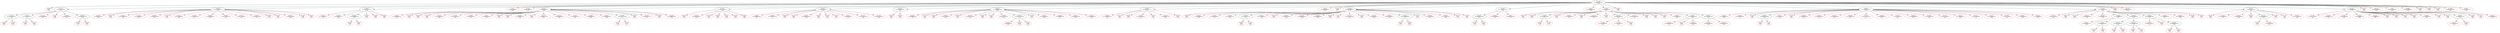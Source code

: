 digraph G
   {

node [	fontsize = 10 ];

root ;
root [label="l:94.3736%\nd:95.02047010451618%\ns:1925826"] ;
root_nl1b0 ;
root_nl1b0 [color = red label="l:92.8876%\nd:0.0%\ns:5160"] ;
root -> root_nl1b0 ;
root_nl1b1 ;
root_nl1b1 [ label="l:91.2101%\nd:91.8222738017996%\ns:16337"] ;
root -> root_nl1b1 ;
root_nl1b1_nl2b0 ;
root_nl1b1_nl2b0 [ label="l:92.7139%\nd:93.30472706766918%\ns:5586"] ;
root_nl1b1 -> root_nl1b1_nl2b0 ;
root_nl1b1_nl2b0_nl3b0 ;
root_nl1b1_nl2b0_nl3b0 [color = red label="l:92.6819%\nd:0.0%\ns:2282"] ;
root_nl1b1_nl2b0 -> root_nl1b1_nl2b0_nl3b0 ;
root_nl1b1_nl2b0_nl3b1 ;
root_nl1b1_nl2b0_nl3b1 [color = red label="l:93.7349%\nd:0.0%\ns:3304"] ;
root_nl1b1_nl2b0 -> root_nl1b1_nl2b0_nl3b1 ;
root_nl1b1_nl2b1 ;
root_nl1b1_nl2b1 [ label="l:82.7967%\nd:83.16470308187672%\ns:2174"] ;
root_nl1b1 -> root_nl1b1_nl2b1 ;
root_nl1b1_nl2b1_nl3b0 ;
root_nl1b1_nl2b1_nl3b0 [color = red label="l:95.3488%\nd:0.0%\ns:215"] ;
root_nl1b1_nl2b1 -> root_nl1b1_nl2b1_nl3b0 ;
root_nl1b1_nl2b1_nl3b1 ;
root_nl1b1_nl2b1_nl3b1 [color = red label="l:81.8275%\nd:0.0%\ns:1959"] ;
root_nl1b1_nl2b1 -> root_nl1b1_nl2b1_nl3b1 ;
root_nl1b1_nl2b2 ;
root_nl1b1_nl2b2 [color = red label="l:91.4761%\nd:90.85236444906444%\ns:1924"] ;
root_nl1b1 -> root_nl1b1_nl2b2 ;
root_nl1b1_nl2b3 ;
root_nl1b1_nl2b3 [color = red label="l:94.719%\nd:0.0%\ns:2064"] ;
root_nl1b1 -> root_nl1b1_nl2b3 ;
root_nl1b1_nl2b4 ;
root_nl1b1_nl2b4 [color = red label="l:90.2343%\nd:89.96044672954062%\ns:3287"] ;
root_nl1b1 -> root_nl1b1_nl2b4 ;
root_nl1b1_nl2b5 ;
root_nl1b1_nl2b5 [ label="l:99.8464%\nd:99.84642142857143%\ns:1302"] ;
root_nl1b1 -> root_nl1b1_nl2b5 ;
root_nl1b1_nl2b5_nl3b0 ;
root_nl1b1_nl2b5_nl3b0 [color = red label="l:99.2908%\nd:0.0%\ns:141"] ;
root_nl1b1_nl2b5 -> root_nl1b1_nl2b5_nl3b0 ;
root_nl1b1_nl2b5_nl3b1 ;
root_nl1b1_nl2b5_nl3b1 [color = red label="l:99.9139%\nd:0.0%\ns:1161"] ;
root_nl1b1_nl2b5 -> root_nl1b1_nl2b5_nl3b1 ;
root_nl1b2 ;
root_nl1b2 [ label="l:89.4763%\nd:89.61072602724234%\ns:79582"] ;
root -> root_nl1b2 ;
root_nl1b2_nl2b0 ;
root_nl1b2_nl2b0 [color = red label="l:91.0159%\nd:90.40369816346791%\ns:6044"] ;
root_nl1b2 -> root_nl1b2_nl2b0 ;
root_nl1b2_nl2b1 ;
root_nl1b2_nl2b1 [color = red label="l:89.0533%\nd:0.0%\ns:1014"] ;
root_nl1b2 -> root_nl1b2_nl2b1 ;
root_nl1b2_nl2b2 ;
root_nl1b2_nl2b2 [color = red label="l:88.9062%\nd:88.85432441679626%\ns:1929"] ;
root_nl1b2 -> root_nl1b2_nl2b2 ;
root_nl1b2_nl2b3 ;
root_nl1b2_nl2b3 [color = red label="l:87.1519%\nd:86.34516663081152%\ns:16734"] ;
root_nl1b2 -> root_nl1b2_nl2b3 ;
root_nl1b2_nl2b4 ;
root_nl1b2_nl2b4 [color = red label="l:84.9909%\nd:83.59826612744408%\ns:7109"] ;
root_nl1b2 -> root_nl1b2_nl2b4 ;
root_nl1b2_nl2b5 ;
root_nl1b2_nl2b5 [color = red label="l:93.7814%\nd:0.0%\ns:1592"] ;
root_nl1b2 -> root_nl1b2_nl2b5 ;
root_nl1b2_nl2b6 ;
root_nl1b2_nl2b6 [color = red label="l:99.1551%\nd:99.0531532993445%\ns:6865"] ;
root_nl1b2 -> root_nl1b2_nl2b6 ;
root_nl1b2_nl2b7 ;
root_nl1b2_nl2b7 [color = red label="l:74.4186%\nd:70.38514385901163%\ns:2752"] ;
root_nl1b2 -> root_nl1b2_nl2b7 ;
root_nl1b2_nl2b8 ;
root_nl1b2_nl2b8 [color = red label="l:95.689%\nd:95.03465739030024%\ns:5196"] ;
root_nl1b2 -> root_nl1b2_nl2b8 ;
root_nl1b2_nl2b9 ;
root_nl1b2_nl2b9 [color = red label="l:90.0536%\nd:88.95175363311495%\ns:3358"] ;
root_nl1b2 -> root_nl1b2_nl2b9 ;
root_nl1b2_nl2b10 ;
root_nl1b2_nl2b10 [color = red label="l:90.7573%\nd:89.9611716893204%\ns:5150"] ;
root_nl1b2 -> root_nl1b2_nl2b10 ;
root_nl1b2_nl2b11 ;
root_nl1b2_nl2b11 [color = red label="l:94.0902%\nd:93.05342078797304%\ns:1929"] ;
root_nl1b2 -> root_nl1b2_nl2b11 ;
root_nl1b2_nl2b12 ;
root_nl1b2_nl2b12 [color = red label="l:99.9189%\nd:0.0%\ns:1233"] ;
root_nl1b2 -> root_nl1b2_nl2b12 ;
root_nl1b2_nl2b13 ;
root_nl1b2_nl2b13 [color = red label="l:95.2074%\nd:0.0%\ns:1085"] ;
root_nl1b2 -> root_nl1b2_nl2b13 ;
root_nl1b2_nl2b14 ;
root_nl1b2_nl2b14 [color = red label="l:86.0528%\nd:84.95557034194937%\ns:14856"] ;
root_nl1b2 -> root_nl1b2_nl2b14 ;
root_nl1b2_nl2b15 ;
root_nl1b2_nl2b15 [color = red label="l:96.1233%\nd:0.0%\ns:1006"] ;
root_nl1b2 -> root_nl1b2_nl2b15 ;
root_nl1b2_nl2b16 ;
root_nl1b2_nl2b16 [color = red label="l:99.422%\nd:0.0%\ns:1730"] ;
root_nl1b2 -> root_nl1b2_nl2b16 ;
root_nl1b3 ;
root_nl1b3 [ label="l:97.3801%\nd:97.54291625915765%\ns:33169"] ;
root -> root_nl1b3 ;
root_nl1b3_nl2b0 ;
root_nl1b3_nl2b0 [color = red label="l:92.5647%\nd:91.7025786637931%\ns:2784"] ;
root_nl1b3 -> root_nl1b3_nl2b0 ;
root_nl1b3_nl2b1 ;
root_nl1b3_nl2b1 [color = red label="l:98.4566%\nd:98.01680096572537%\ns:23195"] ;
root_nl1b3 -> root_nl1b3_nl2b1 ;
root_nl1b3_nl2b2 ;
root_nl1b3_nl2b2 [ label="l:99.8526%\nd:99.85262298850573%\ns:3393"] ;
root_nl1b3 -> root_nl1b3_nl2b2 ;
root_nl1b3_nl2b2_nl3b0 ;
root_nl1b3_nl2b2_nl3b0 [color = red label="l:98.0769%\nd:0.0%\ns:156"] ;
root_nl1b3_nl2b2 -> root_nl1b3_nl2b2_nl3b0 ;
root_nl1b3_nl2b2_nl3b1 ;
root_nl1b3_nl2b2_nl3b1 [color = red label="l:99.9382%\nd:0.0%\ns:3237"] ;
root_nl1b3_nl2b2 -> root_nl1b3_nl2b2_nl3b1 ;
root_nl1b3_nl2b3 ;
root_nl1b3_nl2b3 [color = red label="l:89.4618%\nd:0.0%\ns:1765"] ;
root_nl1b3 -> root_nl1b3_nl2b3 ;
root_nl1b3_nl2b4 ;
root_nl1b3_nl2b4 [color = red label="l:94.6498%\nd:0.0%\ns:1028"] ;
root_nl1b3 -> root_nl1b3_nl2b4 ;
root_nl1b3_nl2b5 ;
root_nl1b3_nl2b5 [color = red label="l:99.6016%\nd:0.0%\ns:1004"] ;
root_nl1b3 -> root_nl1b3_nl2b5 ;
root_nl1b4 ;
root_nl1b4 [color = red label="l:100.0%\nd:99.9947074669995%\ns:264390"] ;
root -> root_nl1b4 ;
root_nl1b5 ;
root_nl1b5 [color = red label="l:84.7183%\nd:84.30373429101357%\ns:27497"] ;
root -> root_nl1b5 ;
root_nl1b6 ;
root_nl1b6 [ label="l:95.5614%\nd:95.80665862411881%\ns:192066"] ;
root -> root_nl1b6 ;
root_nl1b6_nl2b0 ;
root_nl1b6_nl2b0 [color = red label="l:92.616%\nd:92.02368011846002%\ns:5065"] ;
root_nl1b6 -> root_nl1b6_nl2b0 ;
root_nl1b6_nl2b1 ;
root_nl1b6_nl2b1 [color = red label="l:92.1595%\nd:0.0%\ns:1505"] ;
root_nl1b6 -> root_nl1b6_nl2b1 ;
root_nl1b6_nl2b2 ;
root_nl1b6_nl2b2 [color = red label="l:90.4194%\nd:0.0%\ns:2599"] ;
root_nl1b6 -> root_nl1b6_nl2b2 ;
root_nl1b6_nl2b3 ;
root_nl1b6_nl2b3 [color = red label="l:91.1362%\nd:0.0%\ns:1681"] ;
root_nl1b6 -> root_nl1b6_nl2b3 ;
root_nl1b6_nl2b4 ;
root_nl1b6_nl2b4 [color = red label="l:95.6755%\nd:95.11880507404578%\ns:54966"] ;
root_nl1b6 -> root_nl1b6_nl2b4 ;
root_nl1b6_nl2b5 ;
root_nl1b6_nl2b5 [color = red label="l:97.2479%\nd:96.67200128715386%\ns:11809"] ;
root_nl1b6 -> root_nl1b6_nl2b5 ;
root_nl1b6_nl2b6 ;
root_nl1b6_nl2b6 [color = red label="l:97.8885%\nd:97.49831227909112%\ns:4357"] ;
root_nl1b6 -> root_nl1b6_nl2b6 ;
root_nl1b6_nl2b7 ;
root_nl1b6_nl2b7 [color = red label="l:98.12%\nd:97.92939440610004%\ns:15213"] ;
root_nl1b6 -> root_nl1b6_nl2b7 ;
root_nl1b6_nl2b8 ;
root_nl1b6_nl2b8 [color = red label="l:96.5058%\nd:0.0%\ns:1202"] ;
root_nl1b6 -> root_nl1b6_nl2b8 ;
root_nl1b6_nl2b9 ;
root_nl1b6_nl2b9 [color = red label="l:88.3076%\nd:0.0%\ns:2523"] ;
root_nl1b6 -> root_nl1b6_nl2b9 ;
root_nl1b6_nl2b10 ;
root_nl1b6_nl2b10 [color = red label="l:95.9758%\nd:95.5105656199116%\ns:4299"] ;
root_nl1b6 -> root_nl1b6_nl2b10 ;
root_nl1b6_nl2b11 ;
root_nl1b6_nl2b11 [color = red label="l:92.4431%\nd:0.0%\ns:3295"] ;
root_nl1b6 -> root_nl1b6_nl2b11 ;
root_nl1b6_nl2b12 ;
root_nl1b6_nl2b12 [color = red label="l:96.1377%\nd:95.8895661237785%\ns:6447"] ;
root_nl1b6 -> root_nl1b6_nl2b12 ;
root_nl1b6_nl2b13 ;
root_nl1b6_nl2b13 [color = red label="l:91.0184%\nd:89.09850831385643%\ns:5990"] ;
root_nl1b6 -> root_nl1b6_nl2b13 ;
root_nl1b6_nl2b14 ;
root_nl1b6_nl2b14 [color = red label="l:91.943%\nd:91.49214784758581%\ns:6876"] ;
root_nl1b6 -> root_nl1b6_nl2b14 ;
root_nl1b6_nl2b15 ;
root_nl1b6_nl2b15 [color = red label="l:96.1006%\nd:95.36284900964012%\ns:32261"] ;
root_nl1b6 -> root_nl1b6_nl2b15 ;
root_nl1b6_nl2b16 ;
root_nl1b6_nl2b16 [color = red label="l:96.5762%\nd:96.11399536078062%\ns:11683"] ;
root_nl1b6 -> root_nl1b6_nl2b16 ;
root_nl1b6_nl2b17 ;
root_nl1b6_nl2b17 [ label="l:99.4526%\nd:99.45261772151899%\ns:2923"] ;
root_nl1b6 -> root_nl1b6_nl2b17 ;
root_nl1b6_nl2b17_nl3b0 ;
root_nl1b6_nl2b17_nl3b0 [color = red label="l:99.1252%\nd:0.0%\ns:1486"] ;
root_nl1b6_nl2b17 -> root_nl1b6_nl2b17_nl3b0 ;
root_nl1b6_nl2b17_nl3b1 ;
root_nl1b6_nl2b17_nl3b1 [color = red label="l:99.7912%\nd:0.0%\ns:1437"] ;
root_nl1b6_nl2b17 -> root_nl1b6_nl2b17_nl3b1 ;
root_nl1b6_nl2b18 ;
root_nl1b6_nl2b18 [color = red label="l:80.3922%\nd:0.0%\ns:1020"] ;
root_nl1b6 -> root_nl1b6_nl2b18 ;
root_nl1b6_nl2b19 ;
root_nl1b6_nl2b19 [color = red label="l:98.7051%\nd:98.64708933127174%\ns:5174"] ;
root_nl1b6 -> root_nl1b6_nl2b19 ;
root_nl1b6_nl2b20 ;
root_nl1b6_nl2b20 [color = red label="l:99.8594%\nd:0.0%\ns:2133"] ;
root_nl1b6 -> root_nl1b6_nl2b20 ;
root_nl1b6_nl2b21 ;
root_nl1b6_nl2b21 [color = red label="l:99.5578%\nd:99.50246843559978%\ns:9045"] ;
root_nl1b6 -> root_nl1b6_nl2b21 ;
root_nl1b7 ;
root_nl1b7 [ label="l:97.3016%\nd:97.37917134790291%\ns:23199"] ;
root -> root_nl1b7 ;
root_nl1b7_nl2b0 ;
root_nl1b7_nl2b0 [color = red label="l:92.2326%\nd:0.0%\ns:2150"] ;
root_nl1b7 -> root_nl1b7_nl2b0 ;
root_nl1b7_nl2b1 ;
root_nl1b7_nl2b1 [color = red label="l:98.4831%\nd:98.40246118283041%\ns:12394"] ;
root_nl1b7 -> root_nl1b7_nl2b1 ;
root_nl1b7_nl2b2 ;
root_nl1b7_nl2b2 [color = red label="l:95.0276%\nd:0.0%\ns:2353"] ;
root_nl1b7 -> root_nl1b7_nl2b2 ;
root_nl1b7_nl2b3 ;
root_nl1b7_nl2b3 [color = red label="l:98.2906%\nd:0.0%\ns:1053"] ;
root_nl1b7 -> root_nl1b7_nl2b3 ;
root_nl1b7_nl2b4 ;
root_nl1b7_nl2b4 [color = red label="l:97.6831%\nd:0.0%\ns:1338"] ;
root_nl1b7 -> root_nl1b7_nl2b4 ;
root_nl1b7_nl2b5 ;
root_nl1b7_nl2b5 [color = red label="l:96.4333%\nd:0.0%\ns:2243"] ;
root_nl1b7 -> root_nl1b7_nl2b5 ;
root_nl1b7_nl2b6 ;
root_nl1b7_nl2b6 [color = red label="l:99.5803%\nd:0.0%\ns:1668"] ;
root_nl1b7 -> root_nl1b7_nl2b6 ;
root_nl1b8 ;
root_nl1b8 [ label="l:98.2335%\nd:98.37836763023537%\ns:136714"] ;
root -> root_nl1b8 ;
root_nl1b8_nl2b0 ;
root_nl1b8_nl2b0 [color = red label="l:94.418%\nd:93.63595996012882%\ns:6521"] ;
root_nl1b8 -> root_nl1b8_nl2b0 ;
root_nl1b8_nl2b1 ;
root_nl1b8_nl2b1 [color = red label="l:96.5536%\nd:96.26194125132557%\ns:3772"] ;
root_nl1b8 -> root_nl1b8_nl2b1 ;
root_nl1b8_nl2b2 ;
root_nl1b8_nl2b2 [color = red label="l:96.9638%\nd:0.0%\ns:1021"] ;
root_nl1b8 -> root_nl1b8_nl2b2 ;
root_nl1b8_nl2b3 ;
root_nl1b8_nl2b3 [color = red label="l:94.7297%\nd:0.0%\ns:2201"] ;
root_nl1b8 -> root_nl1b8_nl2b3 ;
root_nl1b8_nl2b4 ;
root_nl1b8_nl2b4 [color = red label="l:99.1465%\nd:98.91435690326445%\ns:13356"] ;
root_nl1b8 -> root_nl1b8_nl2b4 ;
root_nl1b8_nl2b5 ;
root_nl1b8_nl2b5 [color = red label="l:97.9622%\nd:0.0%\ns:2061"] ;
root_nl1b8 -> root_nl1b8_nl2b5 ;
root_nl1b8_nl2b6 ;
root_nl1b8_nl2b6 [color = red label="l:96.4502%\nd:0.0%\ns:1324"] ;
root_nl1b8 -> root_nl1b8_nl2b6 ;
root_nl1b8_nl2b7 ;
root_nl1b8_nl2b7 [color = red label="l:98.0737%\nd:0.0%\ns:1817"] ;
root_nl1b8 -> root_nl1b8_nl2b7 ;
root_nl1b8_nl2b8 ;
root_nl1b8_nl2b8 [color = red label="l:99.023%\nd:98.652958166156%\ns:17297"] ;
root_nl1b8 -> root_nl1b8_nl2b8 ;
root_nl1b8_nl2b9 ;
root_nl1b8_nl2b9 [color = red label="l:96.3112%\nd:95.50537632511288%\ns:14395"] ;
root_nl1b8 -> root_nl1b8_nl2b9 ;
root_nl1b8_nl2b10 ;
root_nl1b8_nl2b10 [color = red label="l:99.1254%\nd:98.89374972789209%\ns:72949"] ;
root_nl1b8 -> root_nl1b8_nl2b10 ;
root_nl1b9 ;
root_nl1b9 [ label="l:93.2927%\nd:93.61206306620208%\ns:3444"] ;
root -> root_nl1b9 ;
root_nl1b9_nl2b0 ;
root_nl1b9_nl2b0 [color = red label="l:93.6433%\nd:0.0%\ns:2344"] ;
root_nl1b9 -> root_nl1b9_nl2b0 ;
root_nl1b9_nl2b1 ;
root_nl1b9_nl2b1 [color = red label="l:93.5455%\nd:0.0%\ns:1100"] ;
root_nl1b9 -> root_nl1b9_nl2b1 ;
root_nl1b10 ;
root_nl1b10 [ label="l:95.8442%\nd:96.10983904571218%\ns:126859"] ;
root -> root_nl1b10 ;
root_nl1b10_nl2b0 ;
root_nl1b10_nl2b0 [color = red label="l:95.2642%\nd:94.93568409526416%\ns:7306"] ;
root_nl1b10 -> root_nl1b10_nl2b0 ;
root_nl1b10_nl2b1 ;
root_nl1b10_nl2b1 [color = red label="l:94.7013%\nd:0.0%\ns:2812"] ;
root_nl1b10 -> root_nl1b10_nl2b1 ;
root_nl1b10_nl2b2 ;
root_nl1b10_nl2b2 [color = red label="l:92.1906%\nd:0.0%\ns:3022"] ;
root_nl1b10 -> root_nl1b10_nl2b2 ;
root_nl1b10_nl2b3 ;
root_nl1b10_nl2b3 [color = red label="l:99.2096%\nd:98.9422176333837%\ns:8603"] ;
root_nl1b10 -> root_nl1b10_nl2b3 ;
root_nl1b10_nl2b4 ;
root_nl1b10_nl2b4 [color = red label="l:98.9483%\nd:0.0%\ns:1141"] ;
root_nl1b10 -> root_nl1b10_nl2b4 ;
root_nl1b10_nl2b5 ;
root_nl1b10_nl2b5 [color = red label="l:96.1938%\nd:95.66278017260456%\ns:4519"] ;
root_nl1b10 -> root_nl1b10_nl2b5 ;
root_nl1b10_nl2b6 ;
root_nl1b10_nl2b6 [color = red label="l:99.5681%\nd:0.0%\ns:2084"] ;
root_nl1b10 -> root_nl1b10_nl2b6 ;
root_nl1b10_nl2b7 ;
root_nl1b10_nl2b7 [color = red label="l:95.2917%\nd:0.0%\ns:2400"] ;
root_nl1b10 -> root_nl1b10_nl2b7 ;
root_nl1b10_nl2b8 ;
root_nl1b10_nl2b8 [color = red label="l:95.4993%\nd:94.82527718759722%\ns:48215"] ;
root_nl1b10 -> root_nl1b10_nl2b8 ;
root_nl1b10_nl2b9 ;
root_nl1b10_nl2b9 [ label="l:94.5845%\nd:94.61251475256769%\ns:10710"] ;
root_nl1b10 -> root_nl1b10_nl2b9 ;
root_nl1b10_nl2b9_nl3b0 ;
root_nl1b10_nl2b9_nl3b0 [color = red label="l:94.3973%\nd:94.33038640625%\ns:4480"] ;
root_nl1b10_nl2b9 -> root_nl1b10_nl2b9_nl3b0 ;
root_nl1b10_nl2b9_nl3b1 ;
root_nl1b10_nl2b9_nl3b1 [color = red label="l:94.5405%\nd:0.0%\ns:2546"] ;
root_nl1b10_nl2b9 -> root_nl1b10_nl2b9_nl3b1 ;
root_nl1b10_nl2b9_nl3b2 ;
root_nl1b10_nl2b9_nl3b2 [color = red label="l:94.924%\nd:0.0%\ns:3684"] ;
root_nl1b10_nl2b9 -> root_nl1b10_nl2b9_nl3b2 ;
root_nl1b10_nl2b10 ;
root_nl1b10_nl2b10 [color = red label="l:92.3359%\nd:0.0%\ns:2179"] ;
root_nl1b10 -> root_nl1b10_nl2b10 ;
root_nl1b10_nl2b11 ;
root_nl1b10_nl2b11 [color = red label="l:95.8707%\nd:95.32768274638421%\ns:18599"] ;
root_nl1b10 -> root_nl1b10_nl2b11 ;
root_nl1b10_nl2b12 ;
root_nl1b10_nl2b12 [color = red label="l:98.6369%\nd:98.54600699745548%\ns:5502"] ;
root_nl1b10 -> root_nl1b10_nl2b12 ;
root_nl1b10_nl2b13 ;
root_nl1b10_nl2b13 [color = red label="l:99.2301%\nd:99.20988071312803%\ns:4936"] ;
root_nl1b10 -> root_nl1b10_nl2b13 ;
root_nl1b10_nl2b14 ;
root_nl1b10_nl2b14 [color = red label="l:99.2755%\nd:99.21344309666736%\ns:4831"] ;
root_nl1b10 -> root_nl1b10_nl2b14 ;
root_nl1b11 ;
root_nl1b11 [ label="l:94.4858%\nd:94.85602377511773%\ns:27819"] ;
root -> root_nl1b11 ;
root_nl1b11_nl2b0 ;
root_nl1b11_nl2b0 [color = red label="l:92.2446%\nd:91.25032838677603%\ns:4023"] ;
root_nl1b11 -> root_nl1b11_nl2b0 ;
root_nl1b11_nl2b1 ;
root_nl1b11_nl2b1 [color = red label="l:84.0271%\nd:0.0%\ns:3243"] ;
root_nl1b11 -> root_nl1b11_nl2b1 ;
root_nl1b11_nl2b2 ;
root_nl1b11_nl2b2 [color = red label="l:96.0933%\nd:0.0%\ns:1715"] ;
root_nl1b11 -> root_nl1b11_nl2b2 ;
root_nl1b11_nl2b3 ;
root_nl1b11_nl2b3 [color = red label="l:99.194%\nd:99.02672725060827%\ns:6576"] ;
root_nl1b11 -> root_nl1b11_nl2b3 ;
root_nl1b11_nl2b4 ;
root_nl1b11_nl2b4 [color = red label="l:95.9407%\nd:0.0%\ns:1281"] ;
root_nl1b11 -> root_nl1b11_nl2b4 ;
root_nl1b11_nl2b5 ;
root_nl1b11_nl2b5 [color = red label="l:95.7467%\nd:95.48283503957784%\ns:9475"] ;
root_nl1b11 -> root_nl1b11_nl2b5 ;
root_nl1b11_nl2b6 ;
root_nl1b11_nl2b6 [color = red label="l:98.2736%\nd:0.0%\ns:1506"] ;
root_nl1b11 -> root_nl1b11_nl2b6 ;
root_nl1b12 ;
root_nl1b12 [color = red label="l:99.078%\nd:99.01960619400077%\ns:15402"] ;
root -> root_nl1b12 ;
root_nl1b13 ;
root_nl1b13 [color = red label="l:92.3673%\nd:0.0%\ns:6577"] ;
root -> root_nl1b13 ;
root_nl1b14 ;
root_nl1b14 [ label="l:92.1626%\nd:92.9310915988659%\ns:270523"] ;
root -> root_nl1b14 ;
root_nl1b14_nl2b0 ;
root_nl1b14_nl2b0 [color = red label="l:88.8536%\nd:0.0%\ns:4719"] ;
root_nl1b14 -> root_nl1b14_nl2b0 ;
root_nl1b14_nl2b1 ;
root_nl1b14_nl2b1 [color = red label="l:94.4557%\nd:93.9536348894349%\ns:9361"] ;
root_nl1b14 -> root_nl1b14_nl2b1 ;
root_nl1b14_nl2b2 ;
root_nl1b14_nl2b2 [color = red label="l:95.4729%\nd:94.86113392878991%\ns:8173"] ;
root_nl1b14 -> root_nl1b14_nl2b2 ;
root_nl1b14_nl2b3 ;
root_nl1b14_nl2b3 [color = red label="l:90.7845%\nd:90.53202144274121%\ns:5545"] ;
root_nl1b14 -> root_nl1b14_nl2b3 ;
root_nl1b14_nl2b4 ;
root_nl1b14_nl2b4 [ label="l:90.9555%\nd:90.97505377673141%\ns:5097"] ;
root_nl1b14 -> root_nl1b14_nl2b4 ;
root_nl1b14_nl2b4_nl3b0 ;
root_nl1b14_nl2b4_nl3b0 [color = red label="l:89.8987%\nd:0.0%\ns:4049"] ;
root_nl1b14_nl2b4 -> root_nl1b14_nl2b4_nl3b0 ;
root_nl1b14_nl2b4_nl3b1 ;
root_nl1b14_nl2b4_nl3b1 [color = red label="l:95.1336%\nd:0.0%\ns:1048"] ;
root_nl1b14_nl2b4 -> root_nl1b14_nl2b4_nl3b1 ;
root_nl1b14_nl2b5 ;
root_nl1b14_nl2b5 [color = red label="l:88.8112%\nd:88.75010528430431%\ns:11449"] ;
root_nl1b14 -> root_nl1b14_nl2b5 ;
root_nl1b14_nl2b6 ;
root_nl1b14_nl2b6 [color = red label="l:94.5575%\nd:0.0%\ns:5751"] ;
root_nl1b14 -> root_nl1b14_nl2b6 ;
root_nl1b14_nl2b7 ;
root_nl1b14_nl2b7 [color = red label="l:88.6373%\nd:87.86250273224043%\ns:34587"] ;
root_nl1b14 -> root_nl1b14_nl2b7 ;
root_nl1b14_nl2b8 ;
root_nl1b14_nl2b8 [color = red label="l:94.7232%\nd:94.36686845450168%\ns:10385"] ;
root_nl1b14 -> root_nl1b14_nl2b8 ;
root_nl1b14_nl2b9 ;
root_nl1b14_nl2b9 [color = red label="l:99.5303%\nd:99.43344189220926%\ns:34066"] ;
root_nl1b14 -> root_nl1b14_nl2b9 ;
root_nl1b14_nl2b10 ;
root_nl1b14_nl2b10 [color = red label="l:90.4056%\nd:0.0%\ns:2293"] ;
root_nl1b14 -> root_nl1b14_nl2b10 ;
root_nl1b14_nl2b11 ;
root_nl1b14_nl2b11 [color = red label="l:92.0%\nd:0.0%\ns:1275"] ;
root_nl1b14 -> root_nl1b14_nl2b11 ;
root_nl1b14_nl2b12 ;
root_nl1b14_nl2b12 [color = red label="l:97.2742%\nd:96.81446579091408%\ns:9135"] ;
root_nl1b14 -> root_nl1b14_nl2b12 ;
root_nl1b14_nl2b13 ;
root_nl1b14_nl2b13 [color = red label="l:91.8391%\nd:0.0%\ns:1691"] ;
root_nl1b14 -> root_nl1b14_nl2b13 ;
root_nl1b14_nl2b14 ;
root_nl1b14_nl2b14 [color = red label="l:93.7922%\nd:93.3969730893172%\ns:32894"] ;
root_nl1b14 -> root_nl1b14_nl2b14 ;
root_nl1b14_nl2b15 ;
root_nl1b14_nl2b15 [color = red label="l:99.8583%\nd:99.85827602040817%\ns:3528"] ;
root_nl1b14 -> root_nl1b14_nl2b15 ;
root_nl1b14_nl2b16 ;
root_nl1b14_nl2b16 [ label="l:95.9562%\nd:96.06702820938929%\ns:7221"] ;
root_nl1b14 -> root_nl1b14_nl2b16 ;
root_nl1b14_nl2b16_nl3b0 ;
root_nl1b14_nl2b16_nl3b0 [color = red label="l:95.2847%\nd:0.0%\ns:2757"] ;
root_nl1b14_nl2b16 -> root_nl1b14_nl2b16_nl3b0 ;
root_nl1b14_nl2b16_nl3b1 ;
root_nl1b14_nl2b16_nl3b1 [color = red label="l:96.5502%\nd:0.0%\ns:4464"] ;
root_nl1b14_nl2b16 -> root_nl1b14_nl2b16_nl3b1 ;
root_nl1b14_nl2b17 ;
root_nl1b14_nl2b17 [color = red label="l:89.3357%\nd:0.0%\ns:1144"] ;
root_nl1b14 -> root_nl1b14_nl2b17 ;
root_nl1b14_nl2b18 ;
root_nl1b14_nl2b18 [color = red label="l:90.6282%\nd:90.12048172508065%\ns:69133"] ;
root_nl1b14 -> root_nl1b14_nl2b18 ;
root_nl1b14_nl2b19 ;
root_nl1b14_nl2b19 [color = red label="l:90.8888%\nd:90.14715552678045%\ns:8495"] ;
root_nl1b14 -> root_nl1b14_nl2b19 ;
root_nl1b14_nl2b20 ;
root_nl1b14_nl2b20 [color = red label="l:98.1357%\nd:0.0%\ns:3272"] ;
root_nl1b14 -> root_nl1b14_nl2b20 ;
root_nl1b14_nl2b21 ;
root_nl1b14_nl2b21 [color = red label="l:97.7846%\nd:0.0%\ns:1309"] ;
root_nl1b14 -> root_nl1b14_nl2b21 ;
root_nl1b15 ;
root_nl1b15 [ label="l:97.3766%\nd:97.71048614357262%\ns:4193"] ;
root -> root_nl1b15 ;
root_nl1b15_nl2b0 ;
root_nl1b15_nl2b0 [ label="l:96.4546%\nd:96.45464525547445%\ns:1918"] ;
root_nl1b15 -> root_nl1b15_nl2b0 ;
root_nl1b15_nl2b0_nl3b0 ;
root_nl1b15_nl2b0_nl3b0 [color = red label="l:81.4286%\nd:0.0%\ns:280"] ;
root_nl1b15_nl2b0 -> root_nl1b15_nl2b0_nl3b0 ;
root_nl1b15_nl2b0_nl3b1 ;
root_nl1b15_nl2b0_nl3b1 [color = red label="l:99.0232%\nd:0.0%\ns:1638"] ;
root_nl1b15_nl2b0 -> root_nl1b15_nl2b0_nl3b1 ;
root_nl1b15_nl2b1 ;
root_nl1b15_nl2b1 [color = red label="l:98.9544%\nd:98.95436749049429%\ns:1052"] ;
root_nl1b15 -> root_nl1b15_nl2b1 ;
root_nl1b15_nl2b2 ;
root_nl1b15_nl2b2 [color = red label="l:98.61%\nd:98.60999501226493%\ns:1223"] ;
root_nl1b15 -> root_nl1b15_nl2b2 ;
root_nl1b16 ;
root_nl1b16 [color = red label="l:88.222%\nd:88.13785085046729%\ns:42800"] ;
root -> root_nl1b16 ;
root_nl1b17 ;
root_nl1b17 [ label="l:91.665%\nd:92.8474846098383%\ns:55477"] ;
root -> root_nl1b17 ;
root_nl1b17_nl2b0 ;
root_nl1b17_nl2b0 [color = red label="l:90.5917%\nd:0.0%\ns:4124"] ;
root_nl1b17 -> root_nl1b17_nl2b0 ;
root_nl1b17_nl2b1 ;
root_nl1b17_nl2b1 [color = red label="l:95.8146%\nd:0.0%\ns:1338"] ;
root_nl1b17 -> root_nl1b17_nl2b1 ;
root_nl1b17_nl2b2 ;
root_nl1b17_nl2b2 [ label="l:91.2994%\nd:91.41242288135592%\ns:1770"] ;
root_nl1b17 -> root_nl1b17_nl2b2 ;
root_nl1b17_nl2b2_nl3b0 ;
root_nl1b17_nl2b2_nl3b0 [color = red label="l:93.3333%\nd:0.0%\ns:195"] ;
root_nl1b17_nl2b2 -> root_nl1b17_nl2b2_nl3b0 ;
root_nl1b17_nl2b2_nl3b1 ;
root_nl1b17_nl2b2_nl3b1 [color = red label="l:91.1746%\nd:0.0%\ns:1575"] ;
root_nl1b17_nl2b2 -> root_nl1b17_nl2b2_nl3b1 ;
root_nl1b17_nl2b3 ;
root_nl1b17_nl2b3 [color = red label="l:90.1683%\nd:0.0%\ns:1129"] ;
root_nl1b17 -> root_nl1b17_nl2b3 ;
root_nl1b17_nl2b4 ;
root_nl1b17_nl2b4 [color = red label="l:96.0837%\nd:95.55133593155892%\ns:2630"] ;
root_nl1b17 -> root_nl1b17_nl2b4 ;
root_nl1b17_nl2b5 ;
root_nl1b17_nl2b5 [color = red label="l:93.0801%\nd:0.0%\ns:2948"] ;
root_nl1b17 -> root_nl1b17_nl2b5 ;
root_nl1b17_nl2b6 ;
root_nl1b17_nl2b6 [color = red label="l:97.0252%\nd:96.98891806638855%\ns:5513"] ;
root_nl1b17 -> root_nl1b17_nl2b6 ;
root_nl1b17_nl2b7 ;
root_nl1b17_nl2b7 [color = red label="l:97.5568%\nd:0.0%\ns:1760"] ;
root_nl1b17 -> root_nl1b17_nl2b7 ;
root_nl1b17_nl2b8 ;
root_nl1b17_nl2b8 [ label="l:89.6121%\nd:89.69320561597144%\ns:6161"] ;
root_nl1b17 -> root_nl1b17_nl2b8 ;
root_nl1b17_nl2b8_nl3b0 ;
root_nl1b17_nl2b8_nl3b0 [color = red label="l:94.1489%\nd:93.12307481003039%\ns:2632"] ;
root_nl1b17_nl2b8 -> root_nl1b17_nl2b8_nl3b0 ;
root_nl1b17_nl2b8_nl3b1 ;
root_nl1b17_nl2b8_nl3b1 [color = red label="l:87.5766%\nd:87.33142202697181%\ns:2447"] ;
root_nl1b17_nl2b8 -> root_nl1b17_nl2b8_nl3b1 ;
root_nl1b17_nl2b8_nl3b2 ;
root_nl1b17_nl2b8_nl3b2 [color = red label="l:83.6414%\nd:0.0%\ns:1082"] ;
root_nl1b17_nl2b8 -> root_nl1b17_nl2b8_nl3b2 ;
root_nl1b17_nl2b9 ;
root_nl1b17_nl2b9 [color = red label="l:97.1232%\nd:96.99815328330206%\ns:1599"] ;
root_nl1b17 -> root_nl1b17_nl2b9 ;
root_nl1b17_nl2b10 ;
root_nl1b17_nl2b10 [color = red label="l:98.3946%\nd:0.0%\ns:2990"] ;
root_nl1b17 -> root_nl1b17_nl2b10 ;
root_nl1b17_nl2b11 ;
root_nl1b17_nl2b11 [color = red label="l:91.4867%\nd:0.0%\ns:1574"] ;
root_nl1b17 -> root_nl1b17_nl2b11 ;
root_nl1b17_nl2b12 ;
root_nl1b17_nl2b12 [color = red label="l:91.5636%\nd:0.0%\ns:2750"] ;
root_nl1b17 -> root_nl1b17_nl2b12 ;
root_nl1b17_nl2b13 ;
root_nl1b17_nl2b13 [color = red label="l:92.2995%\nd:92.14021099309613%\ns:5649"] ;
root_nl1b17 -> root_nl1b17_nl2b13 ;
root_nl1b17_nl2b14 ;
root_nl1b17_nl2b14 [ label="l:87.9963%\nd:88.76973086521603%\ns:9697"] ;
root_nl1b17 -> root_nl1b17_nl2b14 ;
root_nl1b17_nl2b14_nl3b0 ;
root_nl1b17_nl2b14_nl3b0 [color = red label="l:91.4176%\nd:90.83894805528769%\ns:3111"] ;
root_nl1b17_nl2b14 -> root_nl1b17_nl2b14_nl3b0 ;
root_nl1b17_nl2b14_nl3b1 ;
root_nl1b17_nl2b14_nl3b1 [color = red label="l:89.6161%\nd:0.0%\ns:1589"] ;
root_nl1b17_nl2b14 -> root_nl1b17_nl2b14_nl3b1 ;
root_nl1b17_nl2b14_nl3b2 ;
root_nl1b17_nl2b14_nl3b2 [color = red label="l:86.8521%\nd:86.451847268361%\ns:4997"] ;
root_nl1b17_nl2b14 -> root_nl1b17_nl2b14_nl3b2 ;
root_nl1b17_nl2b15 ;
root_nl1b17_nl2b15 [ label="l:96.593%\nd:96.67100790637193%\ns:3845"] ;
root_nl1b17 -> root_nl1b17_nl2b15 ;
root_nl1b17_nl2b15_nl3b0 ;
root_nl1b17_nl2b15_nl3b0 [color = red label="l:96.5116%\nd:96.45624385382061%\ns:1806"] ;
root_nl1b17_nl2b15 -> root_nl1b17_nl2b15_nl3b0 ;
root_nl1b17_nl2b15_nl3b1 ;
root_nl1b17_nl2b15_nl3b1 [color = red label="l:96.8122%\nd:96.6650215792055%\ns:2039"] ;
root_nl1b17_nl2b15 -> root_nl1b17_nl2b15_nl3b1 ;
root_nl1b18 ;
root_nl1b18 [color = red label="l:93.0392%\nd:0.0%\ns:3649"] ;
root -> root_nl1b18 ;
root_nl1b19 ;
root_nl1b19 [ label="l:92.9654%\nd:93.33050027291833%\ns:132274"] ;
root -> root_nl1b19 ;
root_nl1b19_nl2b0 ;
root_nl1b19_nl2b0 [color = red label="l:92.6714%\nd:91.87309459570113%\ns:4885"] ;
root_nl1b19 -> root_nl1b19_nl2b0 ;
root_nl1b19_nl2b1 ;
root_nl1b19_nl2b1 [color = red label="l:95.9957%\nd:95.41851038961039%\ns:2772"] ;
root_nl1b19 -> root_nl1b19_nl2b1 ;
root_nl1b19_nl2b2 ;
root_nl1b19_nl2b2 [color = red label="l:92.8729%\nd:0.0%\ns:1361"] ;
root_nl1b19 -> root_nl1b19_nl2b2 ;
root_nl1b19_nl2b3 ;
root_nl1b19_nl2b3 [ label="l:99.9885%\nd:99.98851961425865%\ns:17421"] ;
root_nl1b19 -> root_nl1b19_nl2b3 ;
root_nl1b19_nl2b3_nl3b0 ;
root_nl1b19_nl2b3_nl3b0 [color = red label="l:98.9011%\nd:0.0%\ns:182"] ;
root_nl1b19_nl2b3 -> root_nl1b19_nl2b3_nl3b0 ;
root_nl1b19_nl2b3_nl3b1 ;
root_nl1b19_nl2b3_nl3b1 [color = red label="l:100.0%\nd:0.0%\ns:17239"] ;
root_nl1b19_nl2b3 -> root_nl1b19_nl2b3_nl3b1 ;
root_nl1b19_nl2b4 ;
root_nl1b19_nl2b4 [color = red label="l:93.857%\nd:93.051318429003%\ns:3972"] ;
root_nl1b19 -> root_nl1b19_nl2b4 ;
root_nl1b19_nl2b5 ;
root_nl1b19_nl2b5 [color = red label="l:91.7925%\nd:0.0%\ns:1060"] ;
root_nl1b19 -> root_nl1b19_nl2b5 ;
root_nl1b19_nl2b6 ;
root_nl1b19_nl2b6 [color = red label="l:88.8306%\nd:87.76288014948238%\ns:21541"] ;
root_nl1b19 -> root_nl1b19_nl2b6 ;
root_nl1b19_nl2b7 ;
root_nl1b19_nl2b7 [color = red label="l:96.2003%\nd:95.9396731138546%\ns:7290"] ;
root_nl1b19 -> root_nl1b19_nl2b7 ;
root_nl1b19_nl2b8 ;
root_nl1b19_nl2b8 [color = red label="l:96.2753%\nd:95.94528835454975%\ns:2121"] ;
root_nl1b19 -> root_nl1b19_nl2b8 ;
root_nl1b19_nl2b9 ;
root_nl1b19_nl2b9 [color = red label="l:86.0199%\nd:84.11353897479347%\ns:4721"] ;
root_nl1b19 -> root_nl1b19_nl2b9 ;
root_nl1b19_nl2b10 ;
root_nl1b19_nl2b10 [color = red label="l:91.0681%\nd:89.96315211786373%\ns:2172"] ;
root_nl1b19 -> root_nl1b19_nl2b10 ;
root_nl1b19_nl2b11 ;
root_nl1b19_nl2b11 [color = red label="l:99.0189%\nd:98.90053394790257%\ns:5912"] ;
root_nl1b19 -> root_nl1b19_nl2b11 ;
root_nl1b19_nl2b12 ;
root_nl1b19_nl2b12 [color = red label="l:79.7561%\nd:77.50678742547424%\ns:3690"] ;
root_nl1b19 -> root_nl1b19_nl2b12 ;
root_nl1b19_nl2b13 ;
root_nl1b19_nl2b13 [color = red label="l:96.4387%\nd:96.10633852089269%\ns:8424"] ;
root_nl1b19 -> root_nl1b19_nl2b13 ;
root_nl1b19_nl2b14 ;
root_nl1b19_nl2b14 [color = red label="l:89.5589%\nd:89.14541057891108%\ns:2902"] ;
root_nl1b19 -> root_nl1b19_nl2b14 ;
root_nl1b19_nl2b15 ;
root_nl1b19_nl2b15 [color = red label="l:93.2579%\nd:92.50353719943422%\ns:8484"] ;
root_nl1b19 -> root_nl1b19_nl2b15 ;
root_nl1b19_nl2b16 ;
root_nl1b19_nl2b16 [color = red label="l:96.718%\nd:96.1709953808752%\ns:4936"] ;
root_nl1b19 -> root_nl1b19_nl2b16 ;
root_nl1b19_nl2b17 ;
root_nl1b19_nl2b17 [color = red label="l:96.3211%\nd:96.19567740384616%\ns:4784"] ;
root_nl1b19 -> root_nl1b19_nl2b17 ;
root_nl1b19_nl2b18 ;
root_nl1b19_nl2b18 [color = red label="l:87.611%\nd:86.13505308186414%\ns:14634"] ;
root_nl1b19 -> root_nl1b19_nl2b18 ;
root_nl1b19_nl2b19 ;
root_nl1b19_nl2b19 [color = red label="l:95.8596%\nd:95.2281174736842%\ns:2850"] ;
root_nl1b19 -> root_nl1b19_nl2b19 ;
root_nl1b19_nl2b20 ;
root_nl1b19_nl2b20 [color = red label="l:98.1555%\nd:97.75670299102693%\ns:2006"] ;
root_nl1b19 -> root_nl1b19_nl2b20 ;
root_nl1b19_nl2b21 ;
root_nl1b19_nl2b21 [color = red label="l:99.5157%\nd:99.3312003690037%\ns:4336"] ;
root_nl1b19 -> root_nl1b19_nl2b21 ;
root_nl1b20 ;
root_nl1b20 [ label="l:97.7907%\nd:97.97148162635328%\ns:45353"] ;
root -> root_nl1b20 ;
root_nl1b20_nl2b0 ;
root_nl1b20_nl2b0 [color = red label="l:95.4115%\nd:95.26067216716933%\ns:4642"] ;
root_nl1b20 -> root_nl1b20_nl2b0 ;
root_nl1b20_nl2b1 ;
root_nl1b20_nl2b1 [color = red label="l:98.6612%\nd:0.0%\ns:1942"] ;
root_nl1b20 -> root_nl1b20_nl2b1 ;
root_nl1b20_nl2b2 ;
root_nl1b20_nl2b2 [color = red label="l:92.5554%\nd:0.0%\ns:1894"] ;
root_nl1b20 -> root_nl1b20_nl2b2 ;
root_nl1b20_nl2b3 ;
root_nl1b20_nl2b3 [color = red label="l:98.8732%\nd:98.69979456804393%\ns:6922"] ;
root_nl1b20 -> root_nl1b20_nl2b3 ;
root_nl1b20_nl2b4 ;
root_nl1b20_nl2b4 [color = red label="l:98.3092%\nd:98.30914855072464%\ns:1656"] ;
root_nl1b20 -> root_nl1b20_nl2b4 ;
root_nl1b20_nl2b5 ;
root_nl1b20_nl2b5 [ label="l:97.4209%\nd:97.5437696960393%\ns:3257"] ;
root_nl1b20 -> root_nl1b20_nl2b5 ;
root_nl1b20_nl2b5_nl3b0 ;
root_nl1b20_nl2b5_nl3b0 [color = red label="l:95.6651%\nd:95.24941448931116%\ns:1684"] ;
root_nl1b20_nl2b5 -> root_nl1b20_nl2b5_nl3b0 ;
root_nl1b20_nl2b5_nl3b1 ;
root_nl1b20_nl2b5_nl3b1 [ label="l:99.555%\nd:99.55500921805468%\ns:1573"] ;
root_nl1b20_nl2b5 -> root_nl1b20_nl2b5_nl3b1 ;
root_nl1b20_nl2b5_nl3b1_nl4b0 ;
root_nl1b20_nl2b5_nl3b1_nl4b0 [color = red label="l:98.5714%\nd:0.0%\ns:350"] ;
root_nl1b20_nl2b5_nl3b1 -> root_nl1b20_nl2b5_nl3b1_nl4b0 ;
root_nl1b20_nl2b5_nl3b1_nl4b1 ;
root_nl1b20_nl2b5_nl3b1_nl4b1 [color = red label="l:99.8365%\nd:0.0%\ns:1223"] ;
root_nl1b20_nl2b5_nl3b1 -> root_nl1b20_nl2b5_nl3b1_nl4b1 ;
root_nl1b20_nl2b6 ;
root_nl1b20_nl2b6 [ label="l:99.8552%\nd:99.85525784597567%\ns:3454"] ;
root_nl1b20 -> root_nl1b20_nl2b6 ;
root_nl1b20_nl2b6_nl3b0 ;
root_nl1b20_nl2b6_nl3b0 [ label="l:99.8818%\nd:99.88182115839243%\ns:1692"] ;
root_nl1b20_nl2b6 -> root_nl1b20_nl2b6_nl3b0 ;
root_nl1b20_nl2b6_nl3b0_nl4b0 ;
root_nl1b20_nl2b6_nl3b0_nl4b0 [color = red label="l:99.7802%\nd:0.0%\ns:455"] ;
root_nl1b20_nl2b6_nl3b0 -> root_nl1b20_nl2b6_nl3b0_nl4b0 ;
root_nl1b20_nl2b6_nl3b0_nl4b1 ;
root_nl1b20_nl2b6_nl3b0_nl4b1 [color = red label="l:99.9192%\nd:0.0%\ns:1237"] ;
root_nl1b20_nl2b6_nl3b0 -> root_nl1b20_nl2b6_nl3b0_nl4b1 ;
root_nl1b20_nl2b6_nl3b1 ;
root_nl1b20_nl2b6_nl3b1 [ label="l:99.8297%\nd:99.82974982973893%\ns:1762"] ;
root_nl1b20_nl2b6 -> root_nl1b20_nl2b6_nl3b1 ;
root_nl1b20_nl2b6_nl3b1_nl4b0 ;
root_nl1b20_nl2b6_nl3b1_nl4b0 [color = red label="l:99.3088%\nd:0.0%\ns:434"] ;
root_nl1b20_nl2b6_nl3b1 -> root_nl1b20_nl2b6_nl3b1_nl4b0 ;
root_nl1b20_nl2b6_nl3b1_nl4b1 ;
root_nl1b20_nl2b6_nl3b1_nl4b1 [color = red label="l:100.0%\nd:0.0%\ns:1328"] ;
root_nl1b20_nl2b6_nl3b1 -> root_nl1b20_nl2b6_nl3b1_nl4b1 ;
root_nl1b20_nl2b7 ;
root_nl1b20_nl2b7 [ label="l:98.4004%\nd:98.45558308052952%\ns:7252"] ;
root_nl1b20 -> root_nl1b20_nl2b7 ;
root_nl1b20_nl2b7_nl3b0 ;
root_nl1b20_nl2b7_nl3b0 [color = red label="l:98.5993%\nd:98.30447117582013%\ns:2713"] ;
root_nl1b20_nl2b7 -> root_nl1b20_nl2b7_nl3b0 ;
root_nl1b20_nl2b7_nl3b1 ;
root_nl1b20_nl2b7_nl3b1 [color = red label="l:96.1538%\nd:0.0%\ns:1534"] ;
root_nl1b20_nl2b7 -> root_nl1b20_nl2b7_nl3b1 ;
root_nl1b20_nl2b7_nl3b2 ;
root_nl1b20_nl2b7_nl3b2 [ label="l:99.5008%\nd:99.50085138103162%\ns:3005"] ;
root_nl1b20_nl2b7 -> root_nl1b20_nl2b7_nl3b2 ;
root_nl1b20_nl2b7_nl3b2_nl4b0 ;
root_nl1b20_nl2b7_nl3b2_nl4b0 [color = red label="l:98.3936%\nd:0.0%\ns:498"] ;
root_nl1b20_nl2b7_nl3b2 -> root_nl1b20_nl2b7_nl3b2_nl4b0 ;
root_nl1b20_nl2b7_nl3b2_nl4b1 ;
root_nl1b20_nl2b7_nl3b2_nl4b1 [color = red label="l:99.7208%\nd:0.0%\ns:2507"] ;
root_nl1b20_nl2b7_nl3b2 -> root_nl1b20_nl2b7_nl3b2_nl4b1 ;
root_nl1b20_nl2b8 ;
root_nl1b20_nl2b8 [color = red label="l:97.4601%\nd:97.3399429552085%\ns:5827"] ;
root_nl1b20 -> root_nl1b20_nl2b8 ;
root_nl1b20_nl2b9 ;
root_nl1b20_nl2b9 [color = red label="l:98.4873%\nd:98.41849892275957%\ns:4363"] ;
root_nl1b20 -> root_nl1b20_nl2b9 ;
root_nl1b20_nl2b10 ;
root_nl1b20_nl2b10 [color = red label="l:99.4309%\nd:0.0%\ns:1933"] ;
root_nl1b20 -> root_nl1b20_nl2b10 ;
root_nl1b20_nl2b11 ;
root_nl1b20_nl2b11 [color = red label="l:99.4573%\nd:0.0%\ns:2211"] ;
root_nl1b20 -> root_nl1b20_nl2b11 ;
root_nl1b21 ;
root_nl1b21 [color = red label="l:94.3914%\nd:0.0%\ns:3459"] ;
root -> root_nl1b21 ;
root_nl1b22 ;
root_nl1b22 [color = red label="l:96.4773%\nd:96.40462547867932%\ns:68783"] ;
root -> root_nl1b22 ;
root_nl1b23 ;
root_nl1b23 [ label="l:94.4737%\nd:94.83787051127216%\ns:54648"] ;
root -> root_nl1b23 ;
root_nl1b23_nl2b0 ;
root_nl1b23_nl2b0 [color = red label="l:90.9278%\nd:0.0%\ns:4365"] ;
root_nl1b23 -> root_nl1b23_nl2b0 ;
root_nl1b23_nl2b1 ;
root_nl1b23_nl2b1 [color = red label="l:97.1429%\nd:96.79119538461538%\ns:2275"] ;
root_nl1b23 -> root_nl1b23_nl2b1 ;
root_nl1b23_nl2b2 ;
root_nl1b23_nl2b2 [color = red label="l:96.4067%\nd:95.95061075058639%\ns:30696"] ;
root_nl1b23 -> root_nl1b23_nl2b2 ;
root_nl1b23_nl2b3 ;
root_nl1b23_nl2b3 [color = red label="l:88.6425%\nd:0.0%\ns:2976"] ;
root_nl1b23 -> root_nl1b23_nl2b3 ;
root_nl1b23_nl2b4 ;
root_nl1b23_nl2b4 [ label="l:96.1514%\nd:96.49557446808511%\ns:3196"] ;
root_nl1b23 -> root_nl1b23_nl2b4 ;
root_nl1b23_nl2b4_nl3b0 ;
root_nl1b23_nl2b4_nl3b0 [color = red label="l:94.2408%\nd:0.0%\ns:764"] ;
root_nl1b23_nl2b4 -> root_nl1b23_nl2b4_nl3b0 ;
root_nl1b23_nl2b4_nl3b1 ;
root_nl1b23_nl2b4_nl3b1 [color = red label="l:97.2039%\nd:96.7516342105263%\ns:2432"] ;
root_nl1b23_nl2b4 -> root_nl1b23_nl2b4_nl3b1 ;
root_nl1b23_nl2b5 ;
root_nl1b23_nl2b5 [color = red label="l:99.7286%\nd:0.0%\ns:2579"] ;
root_nl1b23 -> root_nl1b23_nl2b5 ;
root_nl1b23_nl2b6 ;
root_nl1b23_nl2b6 [color = red label="l:92.7701%\nd:0.0%\ns:2462"] ;
root_nl1b23 -> root_nl1b23_nl2b6 ;
root_nl1b23_nl2b7 ;
root_nl1b23_nl2b7 [color = red label="l:89.8016%\nd:88.45711719954092%\ns:6099"] ;
root_nl1b23 -> root_nl1b23_nl2b7 ;
root_nl1b24 ;
root_nl1b24 [ label="l:95.0355%\nd:95.14060136090636%\ns:73260"] ;
root -> root_nl1b24 ;
root_nl1b24_nl2b0 ;
root_nl1b24_nl2b0 [color = red label="l:91.245%\nd:89.78027217043942%\ns:6008"] ;
root_nl1b24 -> root_nl1b24_nl2b0 ;
root_nl1b24_nl2b1 ;
root_nl1b24_nl2b1 [color = red label="l:91.3632%\nd:90.56955901027078%\ns:2142"] ;
root_nl1b24 -> root_nl1b24_nl2b1 ;
root_nl1b24_nl2b2 ;
root_nl1b24_nl2b2 [color = red label="l:97.3043%\nd:96.7841101678884%\ns:8458"] ;
root_nl1b24 -> root_nl1b24_nl2b2 ;
root_nl1b24_nl2b3 ;
root_nl1b24_nl2b3 [color = red label="l:94.8515%\nd:94.06340884993793%\ns:20938"] ;
root_nl1b24 -> root_nl1b24_nl2b3 ;
root_nl1b24_nl2b4 ;
root_nl1b24_nl2b4 [color = red label="l:97.2142%\nd:97.10762960876846%\ns:6569"] ;
root_nl1b24 -> root_nl1b24_nl2b4 ;
root_nl1b24_nl2b5 ;
root_nl1b24_nl2b5 [color = red label="l:98.1897%\nd:0.0%\ns:2541"] ;
root_nl1b24 -> root_nl1b24_nl2b5 ;
root_nl1b24_nl2b6 ;
root_nl1b24_nl2b6 [color = red label="l:95.0564%\nd:0.0%\ns:3014"] ;
root_nl1b24 -> root_nl1b24_nl2b6 ;
root_nl1b24_nl2b7 ;
root_nl1b24_nl2b7 [color = red label="l:96.5157%\nd:0.0%\ns:1148"] ;
root_nl1b24 -> root_nl1b24_nl2b7 ;
root_nl1b24_nl2b8 ;
root_nl1b24_nl2b8 [color = red label="l:91.6251%\nd:0.0%\ns:1803"] ;
root_nl1b24 -> root_nl1b24_nl2b8 ;
root_nl1b24_nl2b9 ;
root_nl1b24_nl2b9 [color = red label="l:94.9346%\nd:94.43141093592754%\ns:2981"] ;
root_nl1b24 -> root_nl1b24_nl2b9 ;
root_nl1b24_nl2b10 ;
root_nl1b24_nl2b10 [color = red label="l:91.1434%\nd:0.0%\ns:1513"] ;
root_nl1b24 -> root_nl1b24_nl2b10 ;
root_nl1b24_nl2b11 ;
root_nl1b24_nl2b11 [color = red label="l:94.3617%\nd:0.0%\ns:1880"] ;
root_nl1b24 -> root_nl1b24_nl2b11 ;
root_nl1b24_nl2b12 ;
root_nl1b24_nl2b12 [ label="l:92.8857%\nd:93.08569977142857%\ns:3500"] ;
root_nl1b24 -> root_nl1b24_nl2b12 ;
root_nl1b24_nl2b12_nl3b0 ;
root_nl1b24_nl2b12_nl3b0 [color = red label="l:91.347%\nd:91.3024404103479%\ns:2242"] ;
root_nl1b24_nl2b12 -> root_nl1b24_nl2b12_nl3b0 ;
root_nl1b24_nl2b12_nl3b1 ;
root_nl1b24_nl2b12_nl3b1 [color = red label="l:96.1844%\nd:0.0%\ns:1258"] ;
root_nl1b24_nl2b12 -> root_nl1b24_nl2b12_nl3b1 ;
root_nl1b24_nl2b13 ;
root_nl1b24_nl2b13 [color = red label="l:91.9296%\nd:0.0%\ns:3866"] ;
root_nl1b24 -> root_nl1b24_nl2b13 ;
root_nl1b24_nl2b14 ;
root_nl1b24_nl2b14 [color = red label="l:100.0%\nd:0.0%\ns:1160"] ;
root_nl1b24 -> root_nl1b24_nl2b14 ;
root_nl1b24_nl2b15 ;
root_nl1b24_nl2b15 [color = red label="l:99.4947%\nd:99.45981346924552%\ns:5739"] ;
root_nl1b24 -> root_nl1b24_nl2b15 ;
root_nl1b25 ;
root_nl1b25 [color = red label="l:95.4765%\nd:0.0%\ns:2896"] ;
root -> root_nl1b25 ;
root_nl1b26 ;
root_nl1b26 [color = red label="l:89.6729%\nd:89.46146023088792%\ns:52493"] ;
root -> root_nl1b26 ;
root_nl1b27 ;
root_nl1b27 [color = red label="l:93.32%\nd:93.31647058209343%\ns:84282"] ;
root -> root_nl1b27 ;
root_nl1b28 ;
root_nl1b28 [color = red label="l:98.9699%\nd:98.80687406254631%\ns:13494"] ;
root -> root_nl1b28 ;
root_nl1b29 ;
root_nl1b29 [color = red label="l:90.3196%\nd:0.0%\ns:2190"] ;
root -> root_nl1b29 ;
root_nl1b30 ;
root_nl1b30 [color = red label="l:94.5885%\nd:0.0%\ns:1774"] ;
root -> root_nl1b30 ;
root_nl1b31 ;
root_nl1b31 [color = red label="l:91.8708%\nd:0.0%\ns:2694"] ;
root -> root_nl1b31 ;
root_nl1b32 ;
root_nl1b32 [color = red label="l:97.1486%\nd:96.99678407288678%\ns:5927"] ;
root -> root_nl1b32 ;
root_nl1b33 ;
root_nl1b33 [color = red label="l:92.494%\nd:92.42022563972851%\ns:47442"] ;
root -> root_nl1b33 ;
}
